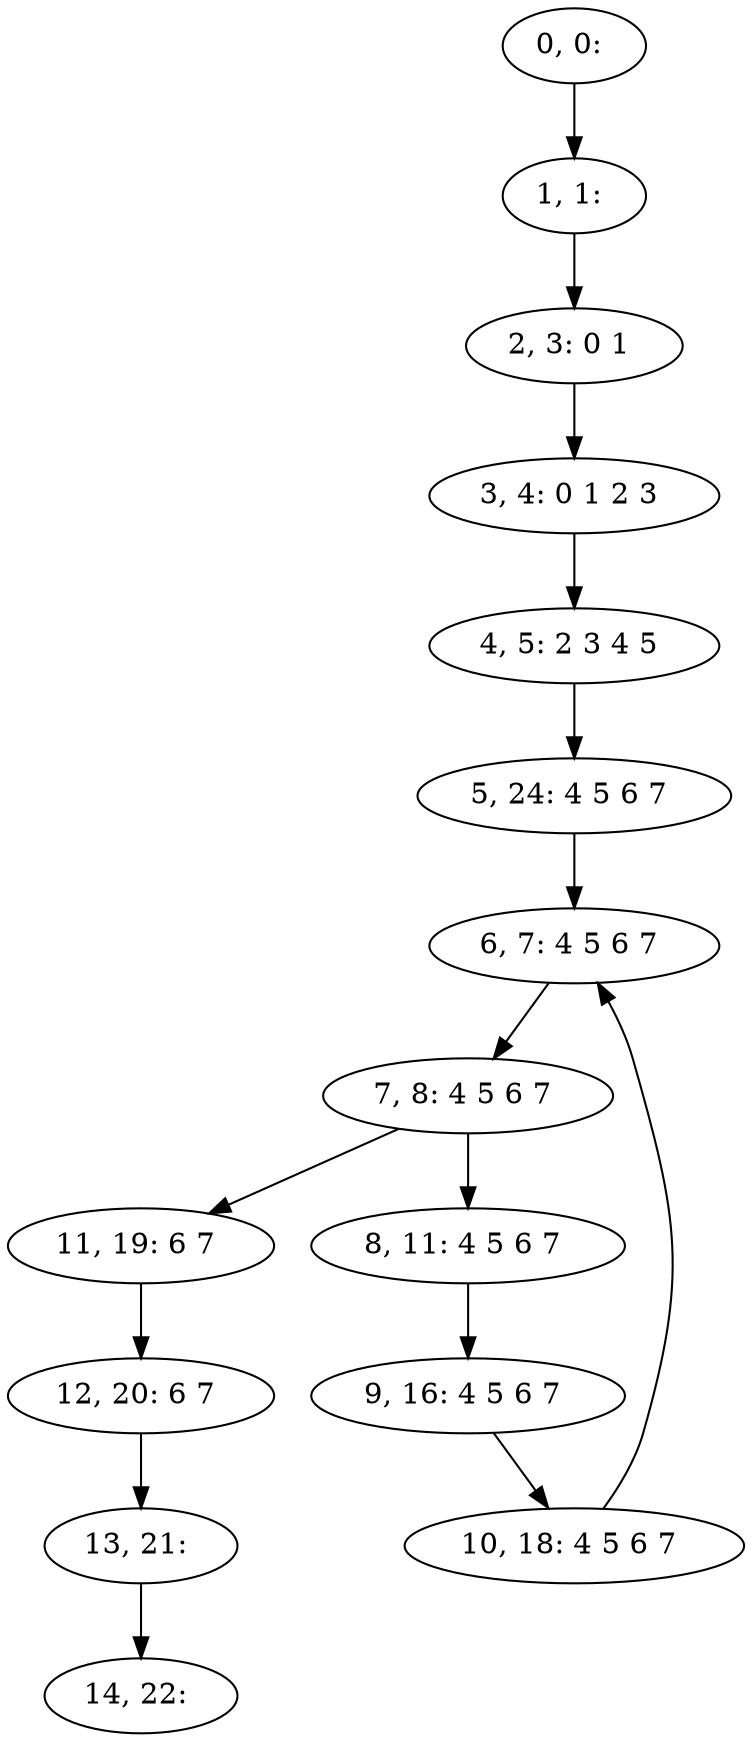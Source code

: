 digraph G {
0[label="0, 0: "];
1[label="1, 1: "];
2[label="2, 3: 0 1 "];
3[label="3, 4: 0 1 2 3 "];
4[label="4, 5: 2 3 4 5 "];
5[label="5, 24: 4 5 6 7 "];
6[label="6, 7: 4 5 6 7 "];
7[label="7, 8: 4 5 6 7 "];
8[label="8, 11: 4 5 6 7 "];
9[label="9, 16: 4 5 6 7 "];
10[label="10, 18: 4 5 6 7 "];
11[label="11, 19: 6 7 "];
12[label="12, 20: 6 7 "];
13[label="13, 21: "];
14[label="14, 22: "];
0->1 ;
1->2 ;
2->3 ;
3->4 ;
4->5 ;
5->6 ;
6->7 ;
7->8 ;
7->11 ;
8->9 ;
9->10 ;
10->6 ;
11->12 ;
12->13 ;
13->14 ;
}
